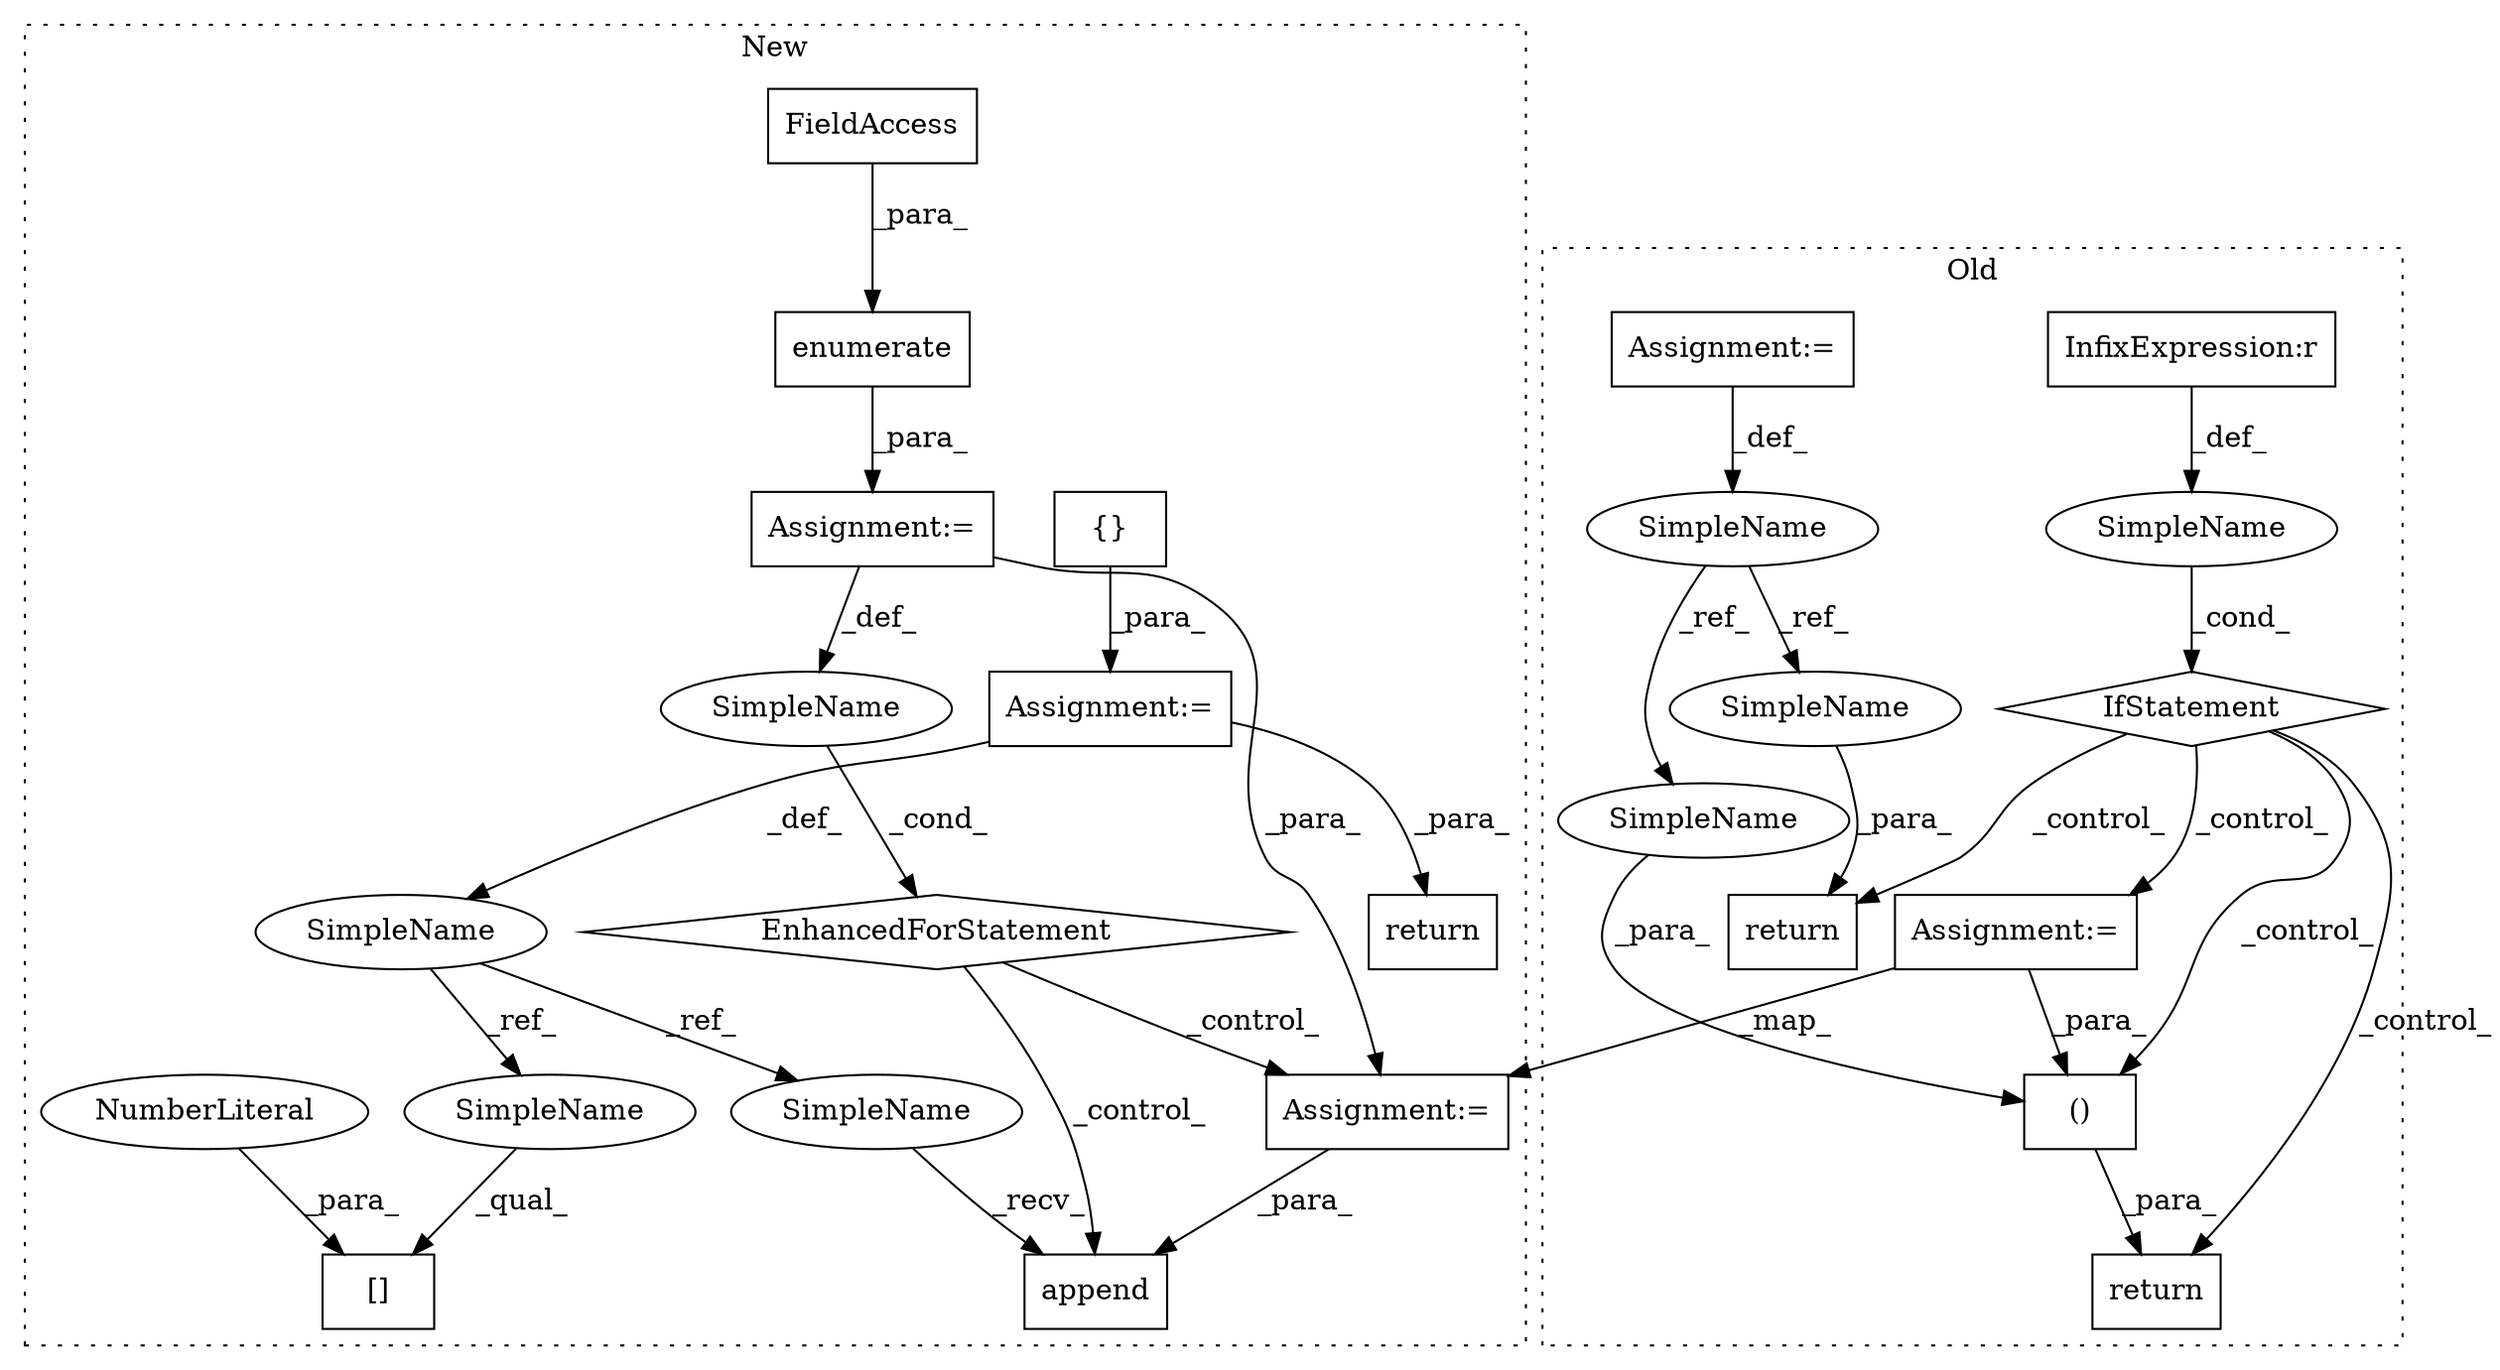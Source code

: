 digraph G {
subgraph cluster0 {
1 [label="IfStatement" a="25" s="8898,8911" l="4,2" shape="diamond"];
8 [label="InfixExpression:r" a="27" s="8903" l="4" shape="box"];
10 [label="SimpleName" a="42" s="" l="" shape="ellipse"];
11 [label="return" a="41" s="9080" l="14" shape="box"];
12 [label="()" a="106" s="9094" l="15" shape="box"];
13 [label="SimpleName" a="42" s="8743" l="1" shape="ellipse"];
14 [label="return" a="41" s="9132" l="7" shape="box"];
20 [label="Assignment:=" a="7" s="8744" l="1" shape="box"];
22 [label="Assignment:=" a="7" s="8922" l="1" shape="box"];
25 [label="SimpleName" a="42" s="9139" l="1" shape="ellipse"];
26 [label="SimpleName" a="42" s="9094" l="1" shape="ellipse"];
label = "Old";
style="dotted";
}
subgraph cluster1 {
2 [label="append" a="32" s="9245,9258" l="7,1" shape="box"];
3 [label="Assignment:=" a="7" s="8945" l="1" shape="box"];
4 [label="{}" a="4" s="8955" l="2" shape="box"];
5 [label="EnhancedForStatement" a="70" s="8963,9058" l="65,2" shape="diamond"];
6 [label="Assignment:=" a="7" s="8963,9058" l="65,2" shape="box"];
7 [label="SimpleName" a="42" s="9032" l="6" shape="ellipse"];
9 [label="return" a="41" s="9271" l="7" shape="box"];
15 [label="enumerate" a="32" s="9041,9057" l="10,1" shape="box"];
16 [label="FieldAccess" a="22" s="9051" l="6" shape="box"];
17 [label="[]" a="2" s="9301,9310" l="8,1" shape="box"];
18 [label="NumberLiteral" a="34" s="9309" l="1" shape="ellipse"];
19 [label="SimpleName" a="42" s="8938" l="7" shape="ellipse"];
21 [label="Assignment:=" a="7" s="9074" l="1" shape="box"];
23 [label="SimpleName" a="42" s="9237" l="7" shape="ellipse"];
24 [label="SimpleName" a="42" s="9301" l="7" shape="ellipse"];
label = "New";
style="dotted";
}
1 -> 22 [label="_control_"];
1 -> 12 [label="_control_"];
1 -> 11 [label="_control_"];
1 -> 14 [label="_control_"];
3 -> 9 [label="_para_"];
3 -> 19 [label="_def_"];
4 -> 3 [label="_para_"];
5 -> 2 [label="_control_"];
5 -> 21 [label="_control_"];
6 -> 7 [label="_def_"];
6 -> 21 [label="_para_"];
7 -> 5 [label="_cond_"];
8 -> 10 [label="_def_"];
10 -> 1 [label="_cond_"];
12 -> 11 [label="_para_"];
13 -> 26 [label="_ref_"];
13 -> 25 [label="_ref_"];
15 -> 6 [label="_para_"];
16 -> 15 [label="_para_"];
18 -> 17 [label="_para_"];
19 -> 24 [label="_ref_"];
19 -> 23 [label="_ref_"];
20 -> 13 [label="_def_"];
21 -> 2 [label="_para_"];
22 -> 12 [label="_para_"];
22 -> 21 [label="_map_"];
23 -> 2 [label="_recv_"];
24 -> 17 [label="_qual_"];
25 -> 14 [label="_para_"];
26 -> 12 [label="_para_"];
}